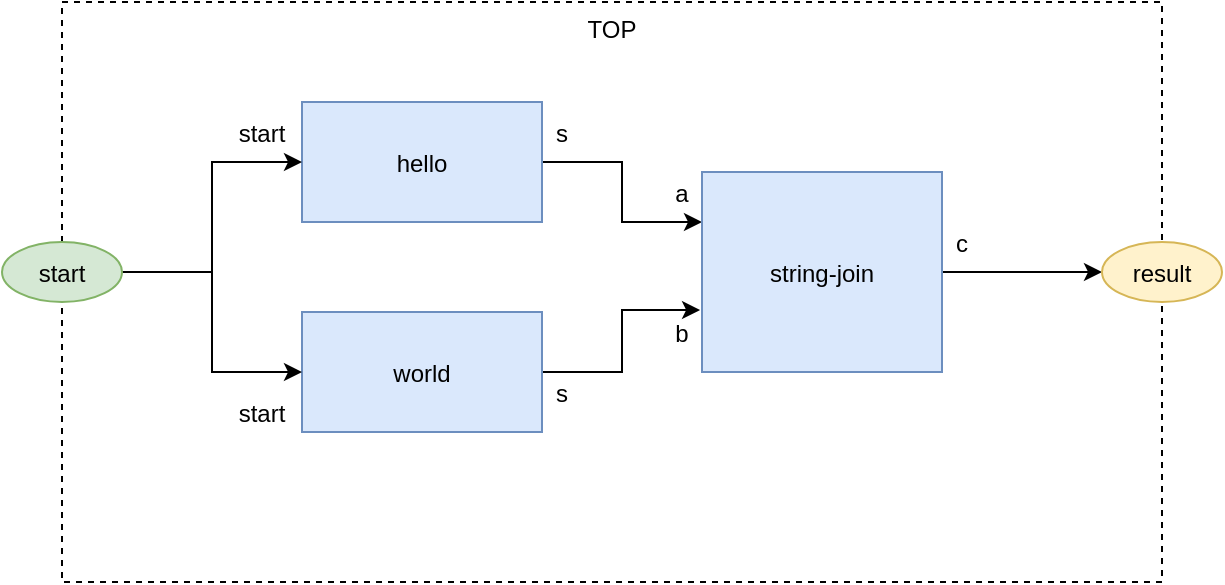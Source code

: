 <mxfile version="12.4.2" type="device" pages="2"><diagram id="0_6z7exP-59HMXox9B3I" name="build"><mxGraphModel dx="976" dy="705" grid="1" gridSize="10" guides="1" tooltips="1" connect="1" arrows="1" fold="1" page="1" pageScale="1" pageWidth="1100" pageHeight="850" math="0" shadow="0"><root><mxCell id="0"/><mxCell id="1" parent="0"/><mxCell id="Smto8IRTK5jxggVghN9e-22" value="TOP" style="rounded=0;whiteSpace=wrap;html=1;dashed=1;verticalAlign=top;" vertex="1" parent="1"><mxGeometry x="70" y="30" width="550" height="290" as="geometry"/></mxCell><mxCell id="Smto8IRTK5jxggVghN9e-5" style="edgeStyle=orthogonalEdgeStyle;rounded=0;orthogonalLoop=1;jettySize=auto;html=1;exitX=1;exitY=0.5;exitDx=0;exitDy=0;entryX=0;entryY=0.25;entryDx=0;entryDy=0;" edge="1" parent="1" source="Smto8IRTK5jxggVghN9e-6" target="Smto8IRTK5jxggVghN9e-10"><mxGeometry relative="1" as="geometry"/></mxCell><mxCell id="Smto8IRTK5jxggVghN9e-6" value="hello" style="rounded=0;fillColor=#dae8fc;strokeColor=#6c8ebf;" vertex="1" parent="1"><mxGeometry x="190" y="80" width="120" height="60" as="geometry"/></mxCell><mxCell id="Smto8IRTK5jxggVghN9e-7" style="edgeStyle=orthogonalEdgeStyle;rounded=0;orthogonalLoop=1;jettySize=auto;html=1;exitX=1;exitY=0.5;exitDx=0;exitDy=0;entryX=-0.008;entryY=0.69;entryDx=0;entryDy=0;entryPerimeter=0;" edge="1" parent="1" source="Smto8IRTK5jxggVghN9e-8" target="Smto8IRTK5jxggVghN9e-10"><mxGeometry relative="1" as="geometry"/></mxCell><mxCell id="Smto8IRTK5jxggVghN9e-8" value="world" style="rounded=0;fillColor=#dae8fc;strokeColor=#6c8ebf;" vertex="1" parent="1"><mxGeometry x="190" y="185" width="120" height="60" as="geometry"/></mxCell><mxCell id="Smto8IRTK5jxggVghN9e-9" style="edgeStyle=orthogonalEdgeStyle;rounded=0;orthogonalLoop=1;jettySize=auto;html=1;exitX=1;exitY=0.5;exitDx=0;exitDy=0;entryX=0;entryY=0.5;entryDx=0;entryDy=0;" edge="1" parent="1" source="Smto8IRTK5jxggVghN9e-10" target="Smto8IRTK5jxggVghN9e-19"><mxGeometry relative="1" as="geometry"/></mxCell><mxCell id="Smto8IRTK5jxggVghN9e-10" value="string-join" style="rounded=0;fillColor=#dae8fc;strokeColor=#6c8ebf;" vertex="1" parent="1"><mxGeometry x="390" y="115" width="120" height="100" as="geometry"/></mxCell><mxCell id="Smto8IRTK5jxggVghN9e-11" value="c" style="text;strokeColor=none;fillColor=none;align=center;verticalAlign=middle;rounded=0;" vertex="1" parent="1"><mxGeometry x="510" y="140" width="20" height="20" as="geometry"/></mxCell><mxCell id="Smto8IRTK5jxggVghN9e-12" value="s" style="text;strokeColor=none;fillColor=none;align=center;verticalAlign=middle;rounded=0;" vertex="1" parent="1"><mxGeometry x="310" y="85" width="20" height="20" as="geometry"/></mxCell><mxCell id="Smto8IRTK5jxggVghN9e-13" value="s" style="text;strokeColor=none;fillColor=none;align=center;verticalAlign=middle;rounded=0;" vertex="1" parent="1"><mxGeometry x="310" y="215" width="20" height="20" as="geometry"/></mxCell><mxCell id="Smto8IRTK5jxggVghN9e-14" value="a" style="text;strokeColor=none;fillColor=none;align=center;verticalAlign=middle;rounded=0;" vertex="1" parent="1"><mxGeometry x="370" y="115" width="20" height="20" as="geometry"/></mxCell><mxCell id="Smto8IRTK5jxggVghN9e-15" value="b" style="text;strokeColor=none;fillColor=none;align=center;verticalAlign=middle;rounded=0;" vertex="1" parent="1"><mxGeometry x="370" y="185" width="20" height="20" as="geometry"/></mxCell><mxCell id="Smto8IRTK5jxggVghN9e-16" style="edgeStyle=orthogonalEdgeStyle;rounded=0;orthogonalLoop=1;jettySize=auto;html=1;exitX=1;exitY=0.5;exitDx=0;exitDy=0;entryX=0;entryY=0.5;entryDx=0;entryDy=0;" edge="1" parent="1" source="Smto8IRTK5jxggVghN9e-18" target="Smto8IRTK5jxggVghN9e-6"><mxGeometry relative="1" as="geometry"/></mxCell><mxCell id="Smto8IRTK5jxggVghN9e-17" style="edgeStyle=orthogonalEdgeStyle;rounded=0;orthogonalLoop=1;jettySize=auto;html=1;exitX=1;exitY=0.5;exitDx=0;exitDy=0;entryX=0;entryY=0.5;entryDx=0;entryDy=0;" edge="1" parent="1" source="Smto8IRTK5jxggVghN9e-18" target="Smto8IRTK5jxggVghN9e-8"><mxGeometry relative="1" as="geometry"/></mxCell><mxCell id="Smto8IRTK5jxggVghN9e-18" value="start" style="ellipse;fillColor=#d5e8d4;strokeColor=#82b366;" vertex="1" parent="1"><mxGeometry x="40" y="150" width="60" height="30" as="geometry"/></mxCell><mxCell id="Smto8IRTK5jxggVghN9e-19" value="result" style="ellipse;fillColor=#fff2cc;strokeColor=#d6b656;" vertex="1" parent="1"><mxGeometry x="590" y="150" width="60" height="30" as="geometry"/></mxCell><mxCell id="Smto8IRTK5jxggVghN9e-20" value="start" style="text;strokeColor=none;fillColor=none;align=center;verticalAlign=middle;rounded=0;" vertex="1" parent="1"><mxGeometry x="150" y="85" width="40" height="20" as="geometry"/></mxCell><mxCell id="Smto8IRTK5jxggVghN9e-21" value="start" style="text;strokeColor=none;fillColor=none;align=center;verticalAlign=middle;rounded=0;" vertex="1" parent="1"><mxGeometry x="150" y="225" width="40" height="20" as="geometry"/></mxCell></root></mxGraphModel></diagram><diagram id="EQBHQ63UU-upL0NhfJ-y" name="Template for TOP"><mxGraphModel dx="976" dy="705" grid="1" gridSize="10" guides="1" tooltips="1" connect="1" arrows="1" fold="1" page="1" pageScale="1" pageWidth="1100" pageHeight="850" math="0" shadow="0"><root><mxCell id="vH3HG39ueGuohEzZsVay-0"/><mxCell id="vH3HG39ueGuohEzZsVay-1" parent="vH3HG39ueGuohEzZsVay-0"/><mxCell id="vH3HG39ueGuohEzZsVay-2" value="&quot;&quot;" style="rounded=0;whiteSpace=wrap;html=1;dashed=1;" vertex="1" parent="vH3HG39ueGuohEzZsVay-1"><mxGeometry x="129.67" y="45" width="160" height="40" as="geometry"/></mxCell><mxCell id="vH3HG39ueGuohEzZsVay-3" value="" style="rounded=0;whiteSpace=wrap;html=1;dashed=1;" vertex="1" parent="vH3HG39ueGuohEzZsVay-1"><mxGeometry x="129.67" y="85" width="160" height="40" as="geometry"/></mxCell><mxCell id="vH3HG39ueGuohEzZsVay-4" value="" style="rounded=0;whiteSpace=wrap;html=1;dashed=1;" vertex="1" parent="vH3HG39ueGuohEzZsVay-1"><mxGeometry x="129.67" y="125" width="160" height="40" as="geometry"/></mxCell><mxCell id="vH3HG39ueGuohEzZsVay-5" value="" style="rounded=0;whiteSpace=wrap;html=1;dashed=1;" vertex="1" parent="vH3HG39ueGuohEzZsVay-1"><mxGeometry x="129.67" y="165" width="160" height="40" as="geometry"/></mxCell><mxCell id="vH3HG39ueGuohEzZsVay-6" value="" style="rounded=0;whiteSpace=wrap;html=1;dashed=1;" vertex="1" parent="vH3HG39ueGuohEzZsVay-1"><mxGeometry x="129.67" y="205" width="160" height="40" as="geometry"/></mxCell><mxCell id="vH3HG39ueGuohEzZsVay-42" style="edgeStyle=orthogonalEdgeStyle;rounded=0;orthogonalLoop=1;jettySize=auto;html=1;entryX=0.5;entryY=0;entryDx=0;entryDy=0;" edge="1" parent="vH3HG39ueGuohEzZsVay-1" source="vH3HG39ueGuohEzZsVay-7" target="vH3HG39ueGuohEzZsVay-44"><mxGeometry relative="1" as="geometry"><mxPoint x="309.67" y="285" as="targetPoint"/></mxGeometry></mxCell><mxCell id="vH3HG39ueGuohEzZsVay-7" value="" style="rounded=0;whiteSpace=wrap;html=1;dashed=1;" vertex="1" parent="vH3HG39ueGuohEzZsVay-1"><mxGeometry x="129.67" y="245" width="160" height="40" as="geometry"/></mxCell><mxCell id="vH3HG39ueGuohEzZsVay-8" value="kind_name" style="text;html=1;strokeColor=none;fillColor=none;align=right;verticalAlign=middle;whiteSpace=wrap;rounded=0;dashed=1;" vertex="1" parent="vH3HG39ueGuohEzZsVay-1"><mxGeometry x="9.67" y="55" width="100" height="20" as="geometry"/></mxCell><mxCell id="vH3HG39ueGuohEzZsVay-9" value="input_pins" style="text;html=1;strokeColor=none;fillColor=none;align=right;verticalAlign=middle;whiteSpace=wrap;rounded=0;dashed=1;" vertex="1" parent="vH3HG39ueGuohEzZsVay-1"><mxGeometry x="9.67" y="95" width="100" height="20" as="geometry"/></mxCell><mxCell id="vH3HG39ueGuohEzZsVay-10" value="self-class" style="text;html=1;strokeColor=none;fillColor=none;align=right;verticalAlign=middle;whiteSpace=wrap;rounded=0;dashed=1;" vertex="1" parent="vH3HG39ueGuohEzZsVay-1"><mxGeometry x="9.67" y="135" width="100" height="20" as="geometry"/></mxCell><mxCell id="vH3HG39ueGuohEzZsVay-11" value="output_pins" style="text;html=1;strokeColor=none;fillColor=none;align=right;verticalAlign=middle;whiteSpace=wrap;rounded=0;dashed=1;" vertex="1" parent="vH3HG39ueGuohEzZsVay-1"><mxGeometry x="9.67" y="175" width="100" height="20" as="geometry"/></mxCell><mxCell id="vH3HG39ueGuohEzZsVay-12" value="parts" style="text;html=1;strokeColor=none;fillColor=none;align=right;verticalAlign=middle;whiteSpace=wrap;rounded=0;dashed=1;" vertex="1" parent="vH3HG39ueGuohEzZsVay-1"><mxGeometry x="9.67" y="215" width="100" height="20" as="geometry"/></mxCell><mxCell id="vH3HG39ueGuohEzZsVay-13" value="wires" style="text;html=1;strokeColor=none;fillColor=none;align=right;verticalAlign=middle;whiteSpace=wrap;rounded=0;dashed=1;" vertex="1" parent="vH3HG39ueGuohEzZsVay-1"><mxGeometry x="9.67" y="255" width="100" height="20" as="geometry"/></mxCell><mxCell id="vH3HG39ueGuohEzZsVay-14" value="&quot;start&quot;" style="rounded=0;whiteSpace=wrap;html=1;" vertex="1" parent="vH3HG39ueGuohEzZsVay-1"><mxGeometry x="369.67" y="85" width="120" height="40" as="geometry"/></mxCell><mxCell id="vH3HG39ueGuohEzZsVay-15" value="" style="endArrow=classic;html=1;exitX=1;exitY=0.5;exitDx=0;exitDy=0;entryX=0;entryY=0.5;entryDx=0;entryDy=0;" edge="1" parent="vH3HG39ueGuohEzZsVay-1" source="vH3HG39ueGuohEzZsVay-3" target="vH3HG39ueGuohEzZsVay-14"><mxGeometry width="50" height="50" relative="1" as="geometry"><mxPoint x="-30.33" y="355" as="sourcePoint"/><mxPoint x="19.67" y="305" as="targetPoint"/></mxGeometry></mxCell><mxCell id="vH3HG39ueGuohEzZsVay-16" value="&quot;result&quot;" style="rounded=0;whiteSpace=wrap;html=1;" vertex="1" parent="vH3HG39ueGuohEzZsVay-1"><mxGeometry x="369.67" y="165" width="120" height="40" as="geometry"/></mxCell><mxCell id="vH3HG39ueGuohEzZsVay-17" value="" style="endArrow=classic;html=1;exitX=1;exitY=0.5;exitDx=0;exitDy=0;entryX=0;entryY=0.5;entryDx=0;entryDy=0;" edge="1" parent="vH3HG39ueGuohEzZsVay-1" target="vH3HG39ueGuohEzZsVay-16" source="vH3HG39ueGuohEzZsVay-5"><mxGeometry width="50" height="50" relative="1" as="geometry"><mxPoint x="209.67" y="185" as="sourcePoint"/><mxPoint x="19.67" y="385" as="targetPoint"/></mxGeometry></mxCell><mxCell id="vH3HG39ueGuohEzZsVay-18" value="&quot;hello&quot;" style="rounded=0;whiteSpace=wrap;html=1;" vertex="1" parent="vH3HG39ueGuohEzZsVay-1"><mxGeometry x="369.67" y="205" width="120" height="40" as="geometry"/></mxCell><mxCell id="vH3HG39ueGuohEzZsVay-19" value="&quot;world&quot;" style="rounded=0;whiteSpace=wrap;html=1;" vertex="1" parent="vH3HG39ueGuohEzZsVay-1"><mxGeometry x="609.67" y="205" width="120" height="40" as="geometry"/></mxCell><mxCell id="vH3HG39ueGuohEzZsVay-20" value="" style="rounded=0;whiteSpace=wrap;html=1;" vertex="1" parent="vH3HG39ueGuohEzZsVay-1"><mxGeometry x="489.67" y="205" width="120" height="40" as="geometry"/></mxCell><mxCell id="vH3HG39ueGuohEzZsVay-65" style="edgeStyle=orthogonalEdgeStyle;rounded=0;orthogonalLoop=1;jettySize=auto;html=1;exitX=1;exitY=0.5;exitDx=0;exitDy=0;entryX=0;entryY=0.5;entryDx=0;entryDy=0;" edge="1" parent="vH3HG39ueGuohEzZsVay-1" source="vH3HG39ueGuohEzZsVay-21" target="vH3HG39ueGuohEzZsVay-55"><mxGeometry relative="1" as="geometry"/></mxCell><mxCell id="vH3HG39ueGuohEzZsVay-21" value="" style="rounded=0;whiteSpace=wrap;html=1;" vertex="1" parent="vH3HG39ueGuohEzZsVay-1"><mxGeometry x="424.67" y="365" width="120" height="40" as="geometry"/></mxCell><mxCell id="vH3HG39ueGuohEzZsVay-66" style="edgeStyle=orthogonalEdgeStyle;rounded=0;orthogonalLoop=1;jettySize=auto;html=1;exitX=1;exitY=0.5;exitDx=0;exitDy=0;entryX=0;entryY=0.5;entryDx=0;entryDy=0;" edge="1" parent="vH3HG39ueGuohEzZsVay-1" source="vH3HG39ueGuohEzZsVay-22" target="vH3HG39ueGuohEzZsVay-61"><mxGeometry relative="1" as="geometry"/></mxCell><mxCell id="vH3HG39ueGuohEzZsVay-22" value="" style="rounded=0;whiteSpace=wrap;html=1;" vertex="1" parent="vH3HG39ueGuohEzZsVay-1"><mxGeometry x="424.67" y="405" width="120" height="40" as="geometry"/></mxCell><mxCell id="vH3HG39ueGuohEzZsVay-23" value="sources" style="text;html=1;strokeColor=none;fillColor=none;align=right;verticalAlign=middle;whiteSpace=wrap;rounded=0;dashed=1;" vertex="1" parent="vH3HG39ueGuohEzZsVay-1"><mxGeometry x="314.67" y="375" width="100" height="20" as="geometry"/></mxCell><mxCell id="vH3HG39ueGuohEzZsVay-24" value="destinations" style="text;html=1;strokeColor=none;fillColor=none;align=right;verticalAlign=middle;whiteSpace=wrap;rounded=0;dashed=1;" vertex="1" parent="vH3HG39ueGuohEzZsVay-1"><mxGeometry x="314.67" y="415" width="100" height="20" as="geometry"/></mxCell><mxCell id="vH3HG39ueGuohEzZsVay-37" value="" style="endArrow=classic;html=1;entryX=0;entryY=0.5;entryDx=0;entryDy=0;exitX=1;exitY=0.5;exitDx=0;exitDy=0;" edge="1" parent="vH3HG39ueGuohEzZsVay-1" source="vH3HG39ueGuohEzZsVay-6" target="vH3HG39ueGuohEzZsVay-18"><mxGeometry width="50" height="50" relative="1" as="geometry"><mxPoint x="289.67" y="225" as="sourcePoint"/><mxPoint x="19.67" y="685" as="targetPoint"/></mxGeometry></mxCell><mxCell id="vH3HG39ueGuohEzZsVay-44" value="o" style="rounded=0;whiteSpace=wrap;html=1;" vertex="1" parent="vH3HG39ueGuohEzZsVay-1"><mxGeometry x="424.67" y="325" width="120" height="40" as="geometry"/></mxCell><mxCell id="vH3HG39ueGuohEzZsVay-45" value="index" style="text;html=1;strokeColor=none;fillColor=none;align=right;verticalAlign=middle;whiteSpace=wrap;rounded=0;dashed=1;" vertex="1" parent="vH3HG39ueGuohEzZsVay-1"><mxGeometry x="314.67" y="335" width="100" height="20" as="geometry"/></mxCell><mxCell id="zYKao371zeY1o9y77Vu5-0" style="edgeStyle=orthogonalEdgeStyle;rounded=0;orthogonalLoop=1;jettySize=auto;html=1;exitX=1;exitY=0.5;exitDx=0;exitDy=0;entryX=0;entryY=0.5;entryDx=0;entryDy=0;" edge="1" parent="vH3HG39ueGuohEzZsVay-1" source="vH3HG39ueGuohEzZsVay-46" target="vH3HG39ueGuohEzZsVay-71"><mxGeometry relative="1" as="geometry"/></mxCell><mxCell id="vH3HG39ueGuohEzZsVay-46" value="" style="rounded=0;whiteSpace=wrap;html=1;" vertex="1" parent="vH3HG39ueGuohEzZsVay-1"><mxGeometry x="424.67" y="485" width="120" height="40" as="geometry"/></mxCell><mxCell id="zYKao371zeY1o9y77Vu5-1" style="edgeStyle=orthogonalEdgeStyle;rounded=0;orthogonalLoop=1;jettySize=auto;html=1;exitX=1;exitY=0.5;exitDx=0;exitDy=0;entryX=0;entryY=0.5;entryDx=0;entryDy=0;" edge="1" parent="vH3HG39ueGuohEzZsVay-1" source="vH3HG39ueGuohEzZsVay-47" target="vH3HG39ueGuohEzZsVay-73"><mxGeometry relative="1" as="geometry"/></mxCell><mxCell id="vH3HG39ueGuohEzZsVay-47" value="" style="rounded=0;whiteSpace=wrap;html=1;" vertex="1" parent="vH3HG39ueGuohEzZsVay-1"><mxGeometry x="424.67" y="525" width="120" height="40" as="geometry"/></mxCell><mxCell id="vH3HG39ueGuohEzZsVay-48" value="1" style="rounded=0;whiteSpace=wrap;html=1;" vertex="1" parent="vH3HG39ueGuohEzZsVay-1"><mxGeometry x="424.67" y="445" width="120" height="40" as="geometry"/></mxCell><mxCell id="14yQCF8EJM-P8YqNYQby-0" style="edgeStyle=orthogonalEdgeStyle;rounded=0;orthogonalLoop=1;jettySize=auto;html=1;exitX=1;exitY=0.5;exitDx=0;exitDy=0;entryX=0;entryY=0.5;entryDx=0;entryDy=0;" edge="1" parent="vH3HG39ueGuohEzZsVay-1" source="vH3HG39ueGuohEzZsVay-49" target="zYKao371zeY1o9y77Vu5-2"><mxGeometry relative="1" as="geometry"/></mxCell><mxCell id="vH3HG39ueGuohEzZsVay-49" value="" style="rounded=0;whiteSpace=wrap;html=1;" vertex="1" parent="vH3HG39ueGuohEzZsVay-1"><mxGeometry x="424.67" y="605" width="120" height="40" as="geometry"/></mxCell><mxCell id="14yQCF8EJM-P8YqNYQby-1" style="edgeStyle=orthogonalEdgeStyle;rounded=0;orthogonalLoop=1;jettySize=auto;html=1;exitX=1;exitY=0.5;exitDx=0;exitDy=0;entryX=0;entryY=0.5;entryDx=0;entryDy=0;" edge="1" parent="vH3HG39ueGuohEzZsVay-1" source="vH3HG39ueGuohEzZsVay-50" target="zYKao371zeY1o9y77Vu5-4"><mxGeometry relative="1" as="geometry"/></mxCell><mxCell id="vH3HG39ueGuohEzZsVay-50" value="" style="rounded=0;whiteSpace=wrap;html=1;" vertex="1" parent="vH3HG39ueGuohEzZsVay-1"><mxGeometry x="424.67" y="645" width="120" height="40" as="geometry"/></mxCell><mxCell id="vH3HG39ueGuohEzZsVay-51" value="2" style="rounded=0;whiteSpace=wrap;html=1;" vertex="1" parent="vH3HG39ueGuohEzZsVay-1"><mxGeometry x="424.67" y="565" width="120" height="40" as="geometry"/></mxCell><mxCell id="14yQCF8EJM-P8YqNYQby-2" style="edgeStyle=orthogonalEdgeStyle;rounded=0;orthogonalLoop=1;jettySize=auto;html=1;exitX=1;exitY=0.5;exitDx=0;exitDy=0;entryX=0;entryY=0.5;entryDx=0;entryDy=0;" edge="1" parent="vH3HG39ueGuohEzZsVay-1" source="vH3HG39ueGuohEzZsVay-52" target="zYKao371zeY1o9y77Vu5-6"><mxGeometry relative="1" as="geometry"/></mxCell><mxCell id="vH3HG39ueGuohEzZsVay-52" value="" style="rounded=0;whiteSpace=wrap;html=1;" vertex="1" parent="vH3HG39ueGuohEzZsVay-1"><mxGeometry x="424.67" y="725" width="120" height="40" as="geometry"/></mxCell><mxCell id="14yQCF8EJM-P8YqNYQby-3" style="edgeStyle=orthogonalEdgeStyle;rounded=0;orthogonalLoop=1;jettySize=auto;html=1;exitX=1;exitY=0.5;exitDx=0;exitDy=0;entryX=0;entryY=0.5;entryDx=0;entryDy=0;" edge="1" parent="vH3HG39ueGuohEzZsVay-1" source="vH3HG39ueGuohEzZsVay-53" target="zYKao371zeY1o9y77Vu5-8"><mxGeometry relative="1" as="geometry"/></mxCell><mxCell id="vH3HG39ueGuohEzZsVay-53" value="" style="rounded=0;whiteSpace=wrap;html=1;" vertex="1" parent="vH3HG39ueGuohEzZsVay-1"><mxGeometry x="424.67" y="765" width="120" height="40" as="geometry"/></mxCell><mxCell id="vH3HG39ueGuohEzZsVay-54" value="3" style="rounded=0;whiteSpace=wrap;html=1;" vertex="1" parent="vH3HG39ueGuohEzZsVay-1"><mxGeometry x="424.67" y="685" width="120" height="40" as="geometry"/></mxCell><mxCell id="vH3HG39ueGuohEzZsVay-55" value="&quot;self&quot;" style="rounded=0;whiteSpace=wrap;html=1;" vertex="1" parent="vH3HG39ueGuohEzZsVay-1"><mxGeometry x="609.67" y="365" width="120" height="40" as="geometry"/></mxCell><mxCell id="vH3HG39ueGuohEzZsVay-56" value="&quot;start&quot;" style="rounded=0;whiteSpace=wrap;html=1;" vertex="1" parent="vH3HG39ueGuohEzZsVay-1"><mxGeometry x="729.67" y="365" width="120" height="40" as="geometry"/></mxCell><mxCell id="vH3HG39ueGuohEzZsVay-59" value="part-name" style="text;html=1;strokeColor=none;fillColor=none;align=center;verticalAlign=middle;whiteSpace=wrap;rounded=0;dashed=1;" vertex="1" parent="vH3HG39ueGuohEzZsVay-1"><mxGeometry x="619.67" y="345" width="100" height="20" as="geometry"/></mxCell><mxCell id="vH3HG39ueGuohEzZsVay-60" value="pin-name" style="text;html=1;strokeColor=none;fillColor=none;align=center;verticalAlign=middle;whiteSpace=wrap;rounded=0;dashed=1;" vertex="1" parent="vH3HG39ueGuohEzZsVay-1"><mxGeometry x="739.67" y="345" width="100" height="20" as="geometry"/></mxCell><mxCell id="vH3HG39ueGuohEzZsVay-61" value="&quot;hello&quot;" style="rounded=0;whiteSpace=wrap;html=1;" vertex="1" parent="vH3HG39ueGuohEzZsVay-1"><mxGeometry x="609.67" y="405" width="120" height="40" as="geometry"/></mxCell><mxCell id="vH3HG39ueGuohEzZsVay-62" value="&quot;start&quot;" style="rounded=0;whiteSpace=wrap;html=1;" vertex="1" parent="vH3HG39ueGuohEzZsVay-1"><mxGeometry x="729.67" y="405" width="120" height="40" as="geometry"/></mxCell><mxCell id="vH3HG39ueGuohEzZsVay-63" value="&quot;world&quot;" style="rounded=0;whiteSpace=wrap;html=1;" vertex="1" parent="vH3HG39ueGuohEzZsVay-1"><mxGeometry x="849.67" y="405" width="120" height="40" as="geometry"/></mxCell><mxCell id="vH3HG39ueGuohEzZsVay-64" value="&quot;start&quot;" style="rounded=0;whiteSpace=wrap;html=1;" vertex="1" parent="vH3HG39ueGuohEzZsVay-1"><mxGeometry x="969.67" y="405" width="120" height="40" as="geometry"/></mxCell><mxCell id="vH3HG39ueGuohEzZsVay-71" value="&quot;hello&quot;" style="rounded=0;whiteSpace=wrap;html=1;" vertex="1" parent="vH3HG39ueGuohEzZsVay-1"><mxGeometry x="609.67" y="485" width="120" height="40" as="geometry"/></mxCell><mxCell id="vH3HG39ueGuohEzZsVay-72" value="&quot;s&quot;" style="rounded=0;whiteSpace=wrap;html=1;" vertex="1" parent="vH3HG39ueGuohEzZsVay-1"><mxGeometry x="729.67" y="485" width="120" height="40" as="geometry"/></mxCell><mxCell id="vH3HG39ueGuohEzZsVay-73" value="&quot;string-join&quot;" style="rounded=0;whiteSpace=wrap;html=1;" vertex="1" parent="vH3HG39ueGuohEzZsVay-1"><mxGeometry x="609.67" y="525" width="120" height="40" as="geometry"/></mxCell><mxCell id="vH3HG39ueGuohEzZsVay-74" value="&quot;a&quot;" style="rounded=0;whiteSpace=wrap;html=1;" vertex="1" parent="vH3HG39ueGuohEzZsVay-1"><mxGeometry x="729.67" y="525" width="120" height="40" as="geometry"/></mxCell><mxCell id="zYKao371zeY1o9y77Vu5-2" value="&quot;world" style="rounded=0;whiteSpace=wrap;html=1;" vertex="1" parent="vH3HG39ueGuohEzZsVay-1"><mxGeometry x="609.67" y="605" width="120" height="40" as="geometry"/></mxCell><mxCell id="zYKao371zeY1o9y77Vu5-3" value="&quot;s&quot;" style="rounded=0;whiteSpace=wrap;html=1;" vertex="1" parent="vH3HG39ueGuohEzZsVay-1"><mxGeometry x="729.67" y="605" width="120" height="40" as="geometry"/></mxCell><mxCell id="zYKao371zeY1o9y77Vu5-4" value="&quot;string-join&quot;" style="rounded=0;whiteSpace=wrap;html=1;" vertex="1" parent="vH3HG39ueGuohEzZsVay-1"><mxGeometry x="609.67" y="645" width="120" height="40" as="geometry"/></mxCell><mxCell id="zYKao371zeY1o9y77Vu5-5" value="&quot;b&quot;" style="rounded=0;whiteSpace=wrap;html=1;" vertex="1" parent="vH3HG39ueGuohEzZsVay-1"><mxGeometry x="729.67" y="645" width="120" height="40" as="geometry"/></mxCell><mxCell id="zYKao371zeY1o9y77Vu5-6" value="&quot;string-join&quot;" style="rounded=0;whiteSpace=wrap;html=1;" vertex="1" parent="vH3HG39ueGuohEzZsVay-1"><mxGeometry x="609.67" y="725" width="120" height="40" as="geometry"/></mxCell><mxCell id="zYKao371zeY1o9y77Vu5-7" value="&quot;c&quot;" style="rounded=0;whiteSpace=wrap;html=1;" vertex="1" parent="vH3HG39ueGuohEzZsVay-1"><mxGeometry x="729.67" y="725" width="120" height="40" as="geometry"/></mxCell><mxCell id="zYKao371zeY1o9y77Vu5-8" value="&quot;self&quot;" style="rounded=0;whiteSpace=wrap;html=1;" vertex="1" parent="vH3HG39ueGuohEzZsVay-1"><mxGeometry x="609.67" y="765" width="120" height="40" as="geometry"/></mxCell><mxCell id="zYKao371zeY1o9y77Vu5-9" value="&quot;result&quot;" style="rounded=0;whiteSpace=wrap;html=1;" vertex="1" parent="vH3HG39ueGuohEzZsVay-1"><mxGeometry x="729.67" y="765" width="120" height="40" as="geometry"/></mxCell><mxCell id="14yQCF8EJM-P8YqNYQby-4" value="source" style="text;html=1;strokeColor=none;fillColor=none;align=center;verticalAlign=middle;whiteSpace=wrap;rounded=0;dashed=1;" vertex="1" parent="vH3HG39ueGuohEzZsVay-1"><mxGeometry x="899.67" y="495" width="50.33" height="20" as="geometry"/></mxCell><mxCell id="14yQCF8EJM-P8YqNYQby-8" value="destination" style="text;html=1;strokeColor=none;fillColor=none;align=center;verticalAlign=middle;whiteSpace=wrap;rounded=0;dashed=1;" vertex="1" parent="vH3HG39ueGuohEzZsVay-1"><mxGeometry x="920" y="535" width="80" height="20" as="geometry"/></mxCell><mxCell id="14yQCF8EJM-P8YqNYQby-9" value="" style="shape=curlyBracket;whiteSpace=wrap;html=1;rounded=1;align=center;rotation=-180;" vertex="1" parent="vH3HG39ueGuohEzZsVay-1"><mxGeometry x="879.67" y="485" width="20" height="40" as="geometry"/></mxCell><mxCell id="14yQCF8EJM-P8YqNYQby-10" value="" style="shape=curlyBracket;whiteSpace=wrap;html=1;rounded=1;align=center;rotation=-180;" vertex="1" parent="vH3HG39ueGuohEzZsVay-1"><mxGeometry x="899.67" y="525" width="20" height="40" as="geometry"/></mxCell><mxCell id="14yQCF8EJM-P8YqNYQby-12" value="" style="rounded=0;whiteSpace=wrap;html=1;" vertex="1" parent="vH3HG39ueGuohEzZsVay-1"><mxGeometry x="729.67" y="205" width="120" height="40" as="geometry"/></mxCell><mxCell id="14yQCF8EJM-P8YqNYQby-13" value="&quot;string-join&quot;" style="rounded=0;whiteSpace=wrap;html=1;" vertex="1" parent="vH3HG39ueGuohEzZsVay-1"><mxGeometry x="849.67" y="205" width="120" height="40" as="geometry"/></mxCell><mxCell id="14yQCF8EJM-P8YqNYQby-14" value="" style="rounded=0;whiteSpace=wrap;html=1;" vertex="1" parent="vH3HG39ueGuohEzZsVay-1"><mxGeometry x="969.67" y="205" width="120" height="40" as="geometry"/></mxCell></root></mxGraphModel></diagram></mxfile>